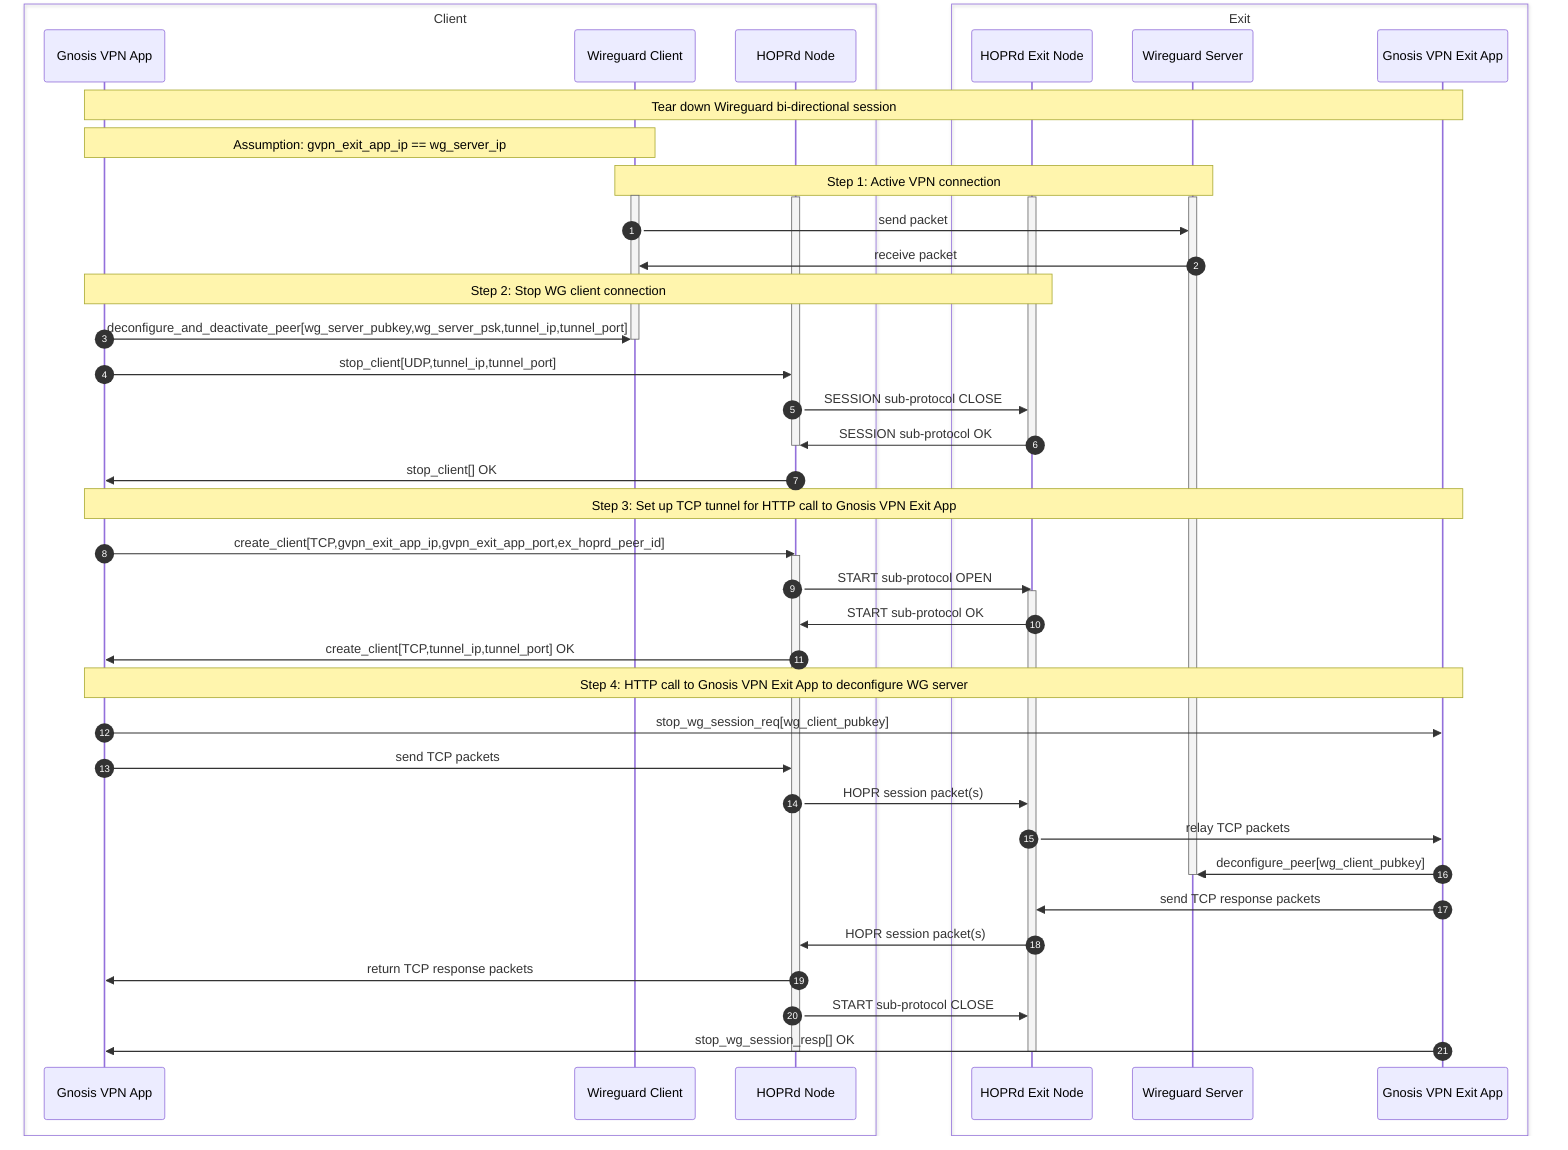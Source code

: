sequenceDiagram
    autonumber

    box Client
        participant gnosisvpn as Gnosis VPN App
        participant wg as Wireguard Client
        participant hoprd as HOPRd Node
    end
    box Exit
        participant ex_hoprd as HOPRd Exit Node
        participant ex_wg as Wireguard Server
        participant ex_gnosisvpn as Gnosis VPN Exit App
    end

    Note over gnosisvpn,ex_gnosisvpn: Tear down Wireguard bi-directional session
    Note over gnosisvpn,wg: Assumption: gvpn_exit_app_ip == wg_server_ip

    Note over wg,ex_wg: Step 1: Active VPN connection
    activate wg
    activate hoprd
    activate ex_wg
    activate ex_hoprd
    wg->>ex_wg: send packet
    ex_wg->>wg: receive packet

    Note over gnosisvpn,ex_hoprd: Step 2: Stop WG client connection
    gnosisvpn->>wg: deconfigure_and_deactivate_peer[wg_server_pubkey,wg_server_psk,tunnel_ip,tunnel_port]
    deactivate wg
    gnosisvpn->>hoprd: stop_client[UDP,tunnel_ip,tunnel_port]
    hoprd->>ex_hoprd: SESSION sub-protocol CLOSE
    ex_hoprd->>hoprd: SESSION sub-protocol OK
    deactivate ex_hoprd
    deactivate hoprd
    hoprd->>gnosisvpn: stop_client[] OK

    Note over gnosisvpn,ex_gnosisvpn: Step 3: Set up TCP tunnel for HTTP call to Gnosis VPN Exit App
    gnosisvpn->>hoprd: create_client[TCP,gvpn_exit_app_ip,gvpn_exit_app_port,ex_hoprd_peer_id]
    activate hoprd
    hoprd->>ex_hoprd: START sub-protocol OPEN
    activate ex_hoprd
    ex_hoprd->>hoprd: START sub-protocol OK
    hoprd->>gnosisvpn: create_client[TCP,tunnel_ip,tunnel_port] OK

    Note over gnosisvpn,ex_gnosisvpn: Step 4: HTTP call to Gnosis VPN Exit App to deconfigure WG server
    gnosisvpn->>ex_gnosisvpn: stop_wg_session_req[wg_client_pubkey]
    gnosisvpn->>hoprd: send TCP packets
    hoprd->>ex_hoprd: HOPR session packet(s)
    ex_hoprd->>ex_gnosisvpn: relay TCP packets
    ex_gnosisvpn->>ex_wg: deconfigure_peer[wg_client_pubkey]
    deactivate ex_wg
    ex_gnosisvpn->>ex_hoprd: send TCP response packets
    ex_hoprd->>hoprd: HOPR session packet(s)
    hoprd->>gnosisvpn: return TCP response packets
    hoprd->>ex_hoprd: START sub-protocol CLOSE
    ex_gnosisvpn->>gnosisvpn: stop_wg_session_resp[] OK

    deactivate hoprd
    deactivate ex_hoprd